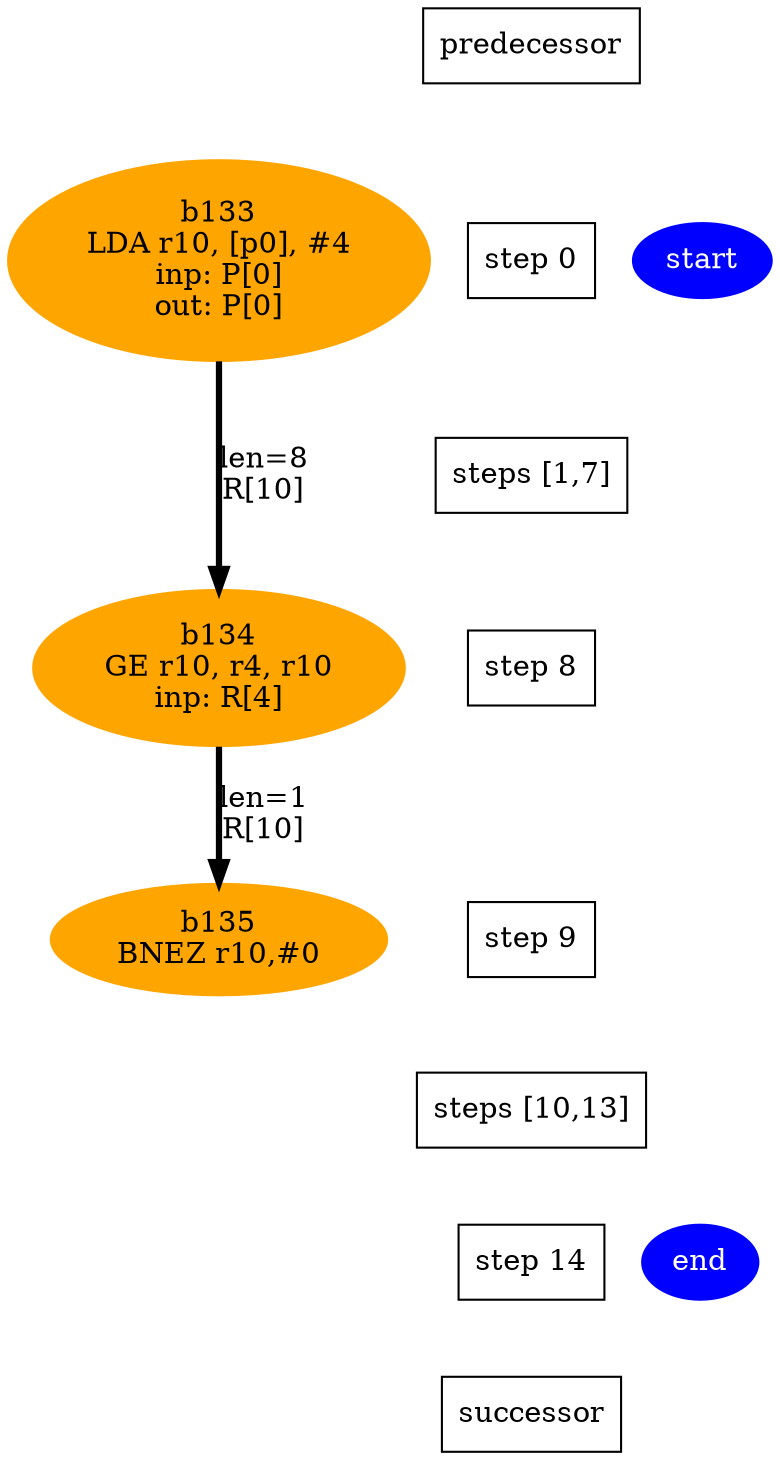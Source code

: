 digraph N {
 b133[color=orange,fontcolor=black,style=filled,label="b133\nLDA r10, [p0], #4\ninp: P[0]\nout: P[0]"];  {rank=same; S0;  b133;}
 b134[color=orange,fontcolor=black,style=filled,label="b134\nGE r10, r4, r10\ninp: R[4]"];  {rank=same; S8;  b134;}
 b135[color=orange,fontcolor=black,style=filled,label="b135\nBNEZ r10,#0"];  {rank=same; S9;  b135;}
 start [color=blue,fontcolor=white,style=filled,label="start"];  {rank=same; S0;  start;}
 end [color=blue,fontcolor=white,style=filled,label="end"];  {rank=same; S14;  end;}
   b133 -> b134 [color=black,fontcolor=black,penwidth=3,label="len=8\nR[10]",weight=1000];
   b134 -> b135 [color=black,fontcolor=black,penwidth=3,label="len=1\nR[10]",weight=1000];
  Sm1 [label="predecessor",shape=box];
  S0 [label="step 0",shape=box];
  Sm1 -> S0[style=invis,weight=9000];
  S1_S7 [label="steps [1,7]",shape=box];
  S0 -> S1_S7[style=invis,weight=9000];
  S8 [label="step 8",shape=box];
  S1_S7 -> S8[style=invis,weight=9000];
  S9 [label="step 9",shape=box];
  S8 -> S9[style=invis,weight=9000];
  S10_S13 [label="steps [10,13]",shape=box];
  S9 -> S10_S13[style=invis,weight=9000];
  S14 [label="step 14",shape=box];
  S10_S13 -> S14[style=invis,weight=9000];
  S15 [label="successor",shape=box];
  S14 -> S15[style=invis,weight=9000];
}
